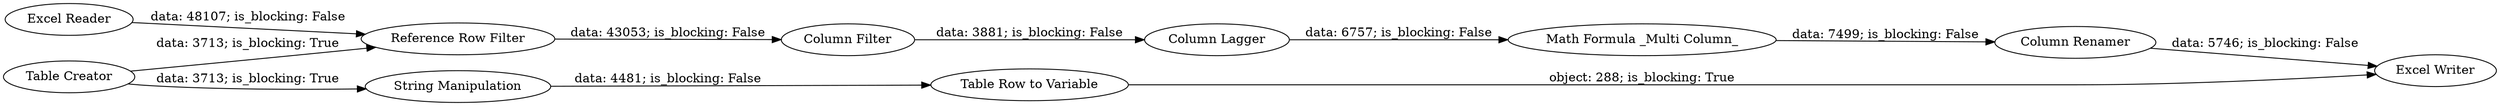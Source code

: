 digraph {
	"5976186740812161815_21" [label="String Manipulation"]
	"5976186740812161815_22" [label="Table Row to Variable"]
	"5976186740812161815_23" [label="Math Formula _Multi Column_"]
	"5976186740812161815_1" [label="Excel Reader"]
	"5976186740812161815_13" [label="Table Creator"]
	"5976186740812161815_18" [label="Column Renamer"]
	"5976186740812161815_19" [label="Excel Writer"]
	"5976186740812161815_9" [label="Column Lagger"]
	"5976186740812161815_24" [label="Column Filter"]
	"5976186740812161815_12" [label="Reference Row Filter"]
	"5976186740812161815_22" -> "5976186740812161815_19" [label="object: 288; is_blocking: True"]
	"5976186740812161815_1" -> "5976186740812161815_12" [label="data: 48107; is_blocking: False"]
	"5976186740812161815_13" -> "5976186740812161815_21" [label="data: 3713; is_blocking: True"]
	"5976186740812161815_18" -> "5976186740812161815_19" [label="data: 5746; is_blocking: False"]
	"5976186740812161815_24" -> "5976186740812161815_9" [label="data: 3881; is_blocking: False"]
	"5976186740812161815_23" -> "5976186740812161815_18" [label="data: 7499; is_blocking: False"]
	"5976186740812161815_21" -> "5976186740812161815_22" [label="data: 4481; is_blocking: False"]
	"5976186740812161815_12" -> "5976186740812161815_24" [label="data: 43053; is_blocking: False"]
	"5976186740812161815_13" -> "5976186740812161815_12" [label="data: 3713; is_blocking: True"]
	"5976186740812161815_9" -> "5976186740812161815_23" [label="data: 6757; is_blocking: False"]
	rankdir=LR
}
